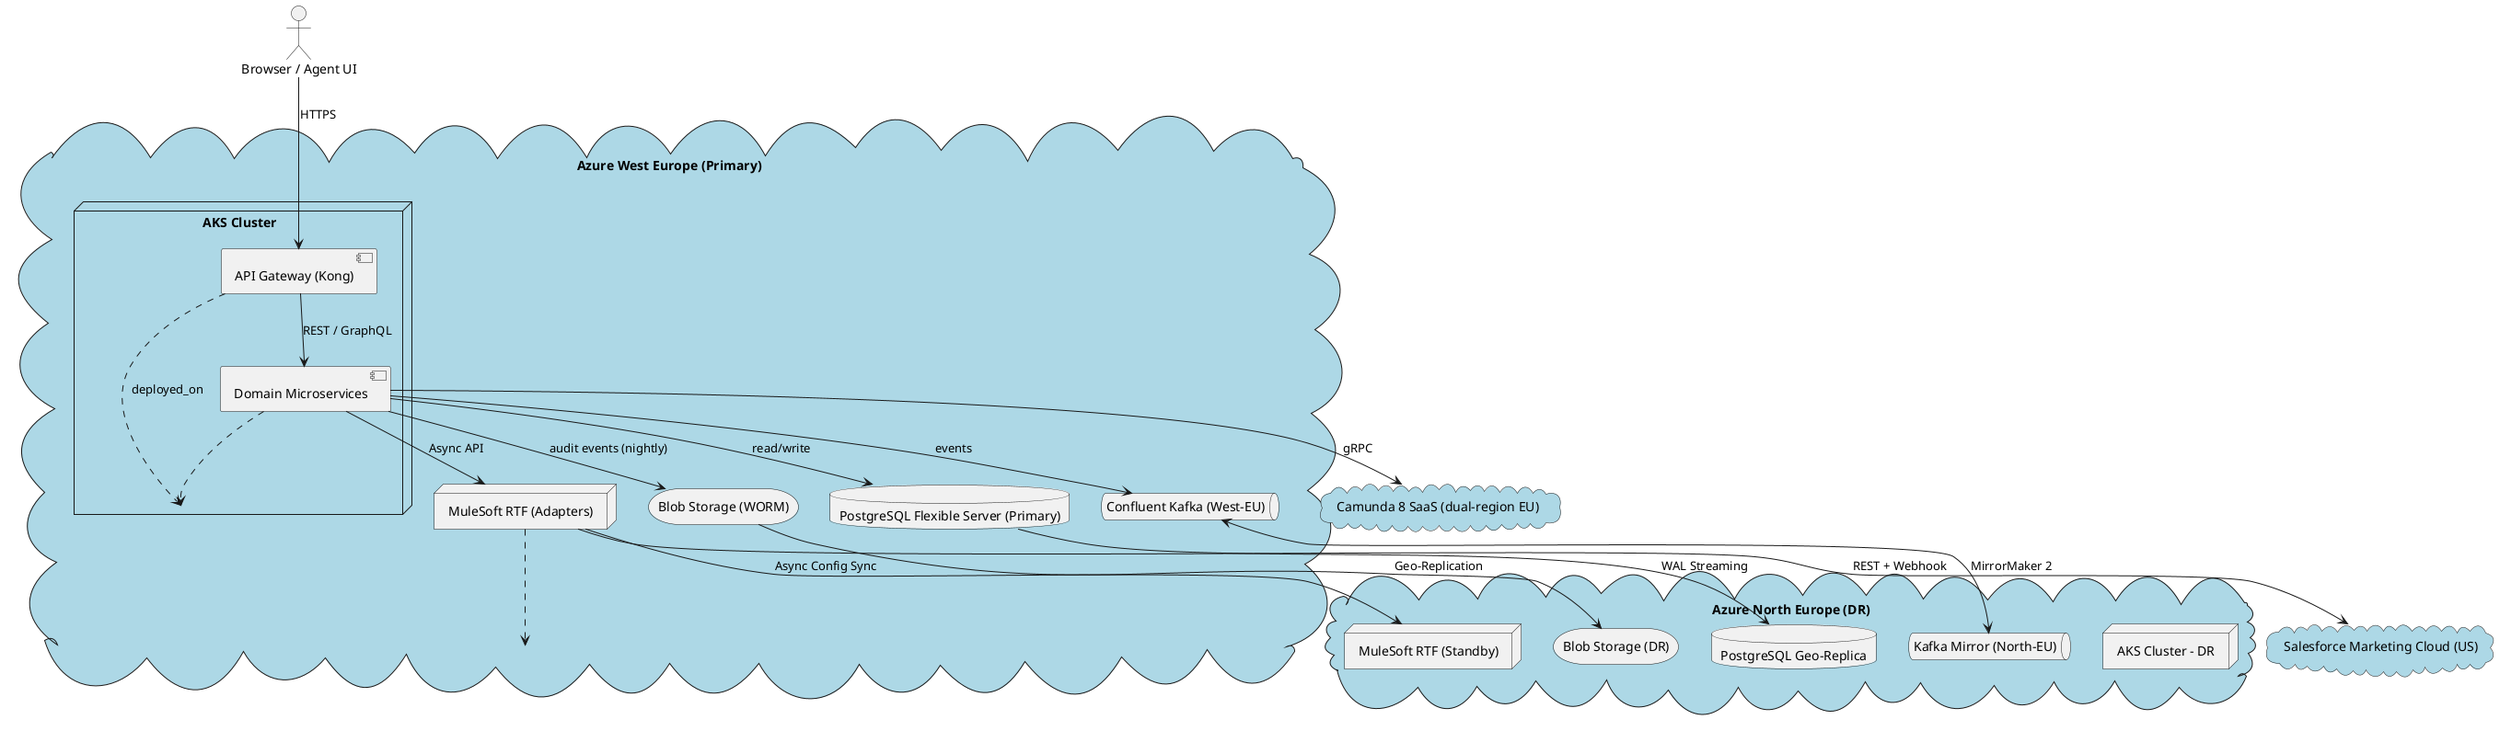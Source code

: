 @startuml
!define COMPONENT(x) component "x" as x
skinparam rectangle {
  BackgroundColor White
  BorderColor Black
}
skinparam cloud {
  BackgroundColor LightBlue
}
cloud "Azure West Europe (Primary)" {
  node "AKS Cluster" as aks_primary {
    component "Domain Microservices" as ms
    component "API Gateway (Kong)" as gateway
  }
  database "PostgreSQL Flexible Server (Primary)" as pg_primary
  queue "Confluent Kafka (West-EU)" as kafka_primary
  node "MuleSoft RTF (Adapters)" as mule_primary
  storage "Blob Storage (WORM)" as blob_primary
}
cloud "Azure North Europe (DR)" {
  node "AKS Cluster - DR" as aks_dr
  database "PostgreSQL Geo-Replica" as pg_dr
  queue "Kafka Mirror (North-EU)" as kafka_dr
  storage "Blob Storage (DR)" as blob_dr
  node "MuleSoft RTF (Standby)" as mule_dr
}
cloud "Camunda 8 SaaS (dual-region EU)" as camunda
cloud "Salesforce Marketing Cloud (US)" as sfmc
actor "Browser / Agent UI" as user

user --> gateway : HTTPS
gateway --> ms : REST / GraphQL
ms --> kafka_primary : events
ms --> pg_primary : read/write
kafka_primary <--> kafka_dr : MirrorMaker 2
pg_primary --> pg_dr : WAL Streaming
ms --> mule_primary : Async API
mule_primary --> sfmc : REST + Webhook
ms --> camunda : gRPC
ms --> blob_primary : audit events (nightly)

blob_primary --> blob_dr : Geo-Replication
mule_primary --> mule_dr : Async Config Sync

gateway ..> aks_primary : deployed_on
ms ..> aks_primary
mule_primary ..> "Azure West Europe (Primary)"

@enduml